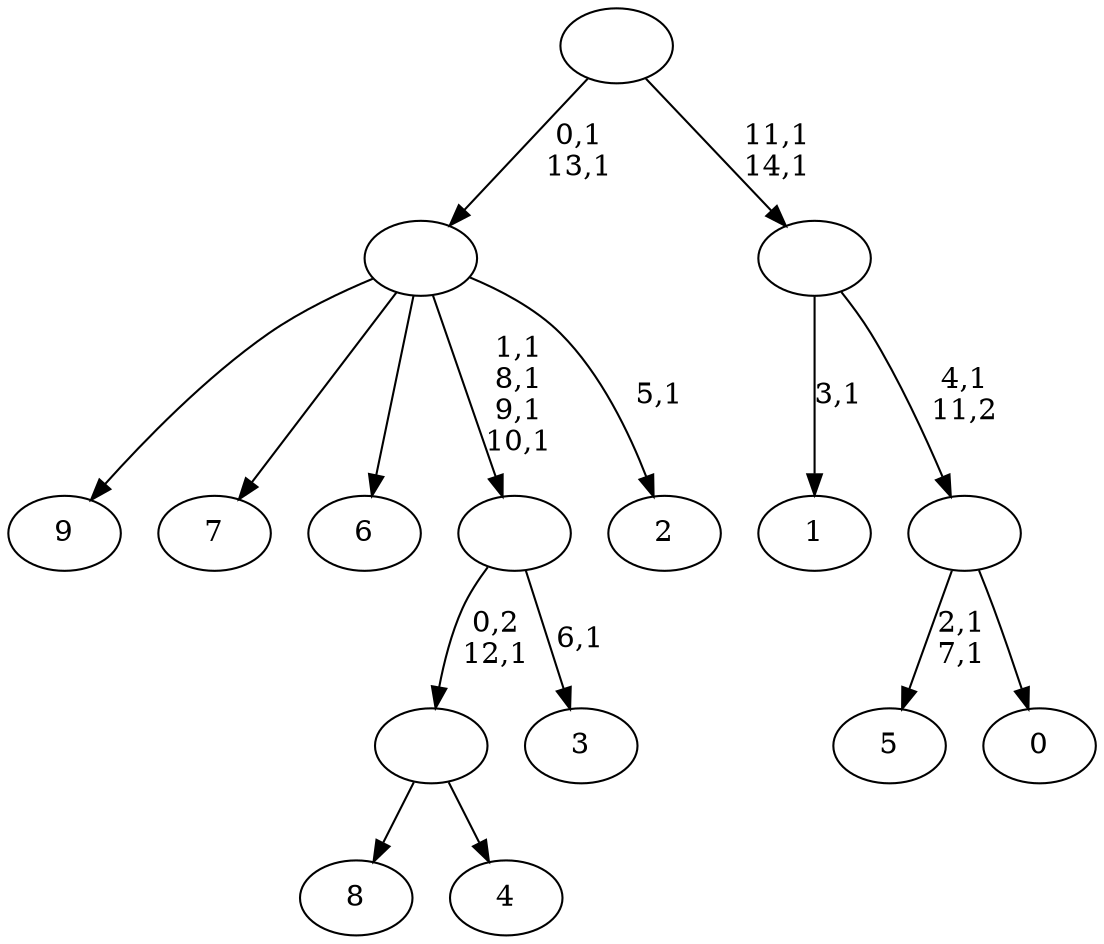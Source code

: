 digraph T {
	25 [label="9"]
	24 [label="8"]
	23 [label="7"]
	22 [label="6"]
	21 [label="5"]
	18 [label="4"]
	17 [label=""]
	16 [label="3"]
	14 [label=""]
	10 [label="2"]
	8 [label=""]
	6 [label="1"]
	4 [label="0"]
	3 [label=""]
	2 [label=""]
	0 [label=""]
	17 -> 24 [label=""]
	17 -> 18 [label=""]
	14 -> 16 [label="6,1"]
	14 -> 17 [label="0,2\n12,1"]
	8 -> 10 [label="5,1"]
	8 -> 14 [label="1,1\n8,1\n9,1\n10,1"]
	8 -> 25 [label=""]
	8 -> 23 [label=""]
	8 -> 22 [label=""]
	3 -> 21 [label="2,1\n7,1"]
	3 -> 4 [label=""]
	2 -> 6 [label="3,1"]
	2 -> 3 [label="4,1\n11,2"]
	0 -> 2 [label="11,1\n14,1"]
	0 -> 8 [label="0,1\n13,1"]
}
